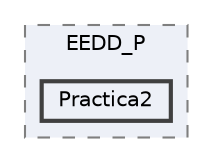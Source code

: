 digraph "/Users/torres/Downloads/Gregorio-FP/Repaso/Repaso/GitHub/EEDD_P/Practica2"
{
 // LATEX_PDF_SIZE
  bgcolor="transparent";
  edge [fontname=Helvetica,fontsize=10,labelfontname=Helvetica,labelfontsize=10];
  node [fontname=Helvetica,fontsize=10,shape=box,height=0.2,width=0.4];
  compound=true
  subgraph clusterdir_eff47bfeeb7dcf0c6c7247bab5e3ce48 {
    graph [ bgcolor="#edf0f7", pencolor="grey50", label="EEDD_P", fontname=Helvetica,fontsize=10 style="filled,dashed", URL="dir_eff47bfeeb7dcf0c6c7247bab5e3ce48.html",tooltip=""]
  dir_fb271834fb01114599fa0459c8fb1c4b [label="Practica2", fillcolor="#edf0f7", color="grey25", style="filled,bold", URL="dir_fb271834fb01114599fa0459c8fb1c4b.html",tooltip=""];
  }
}
